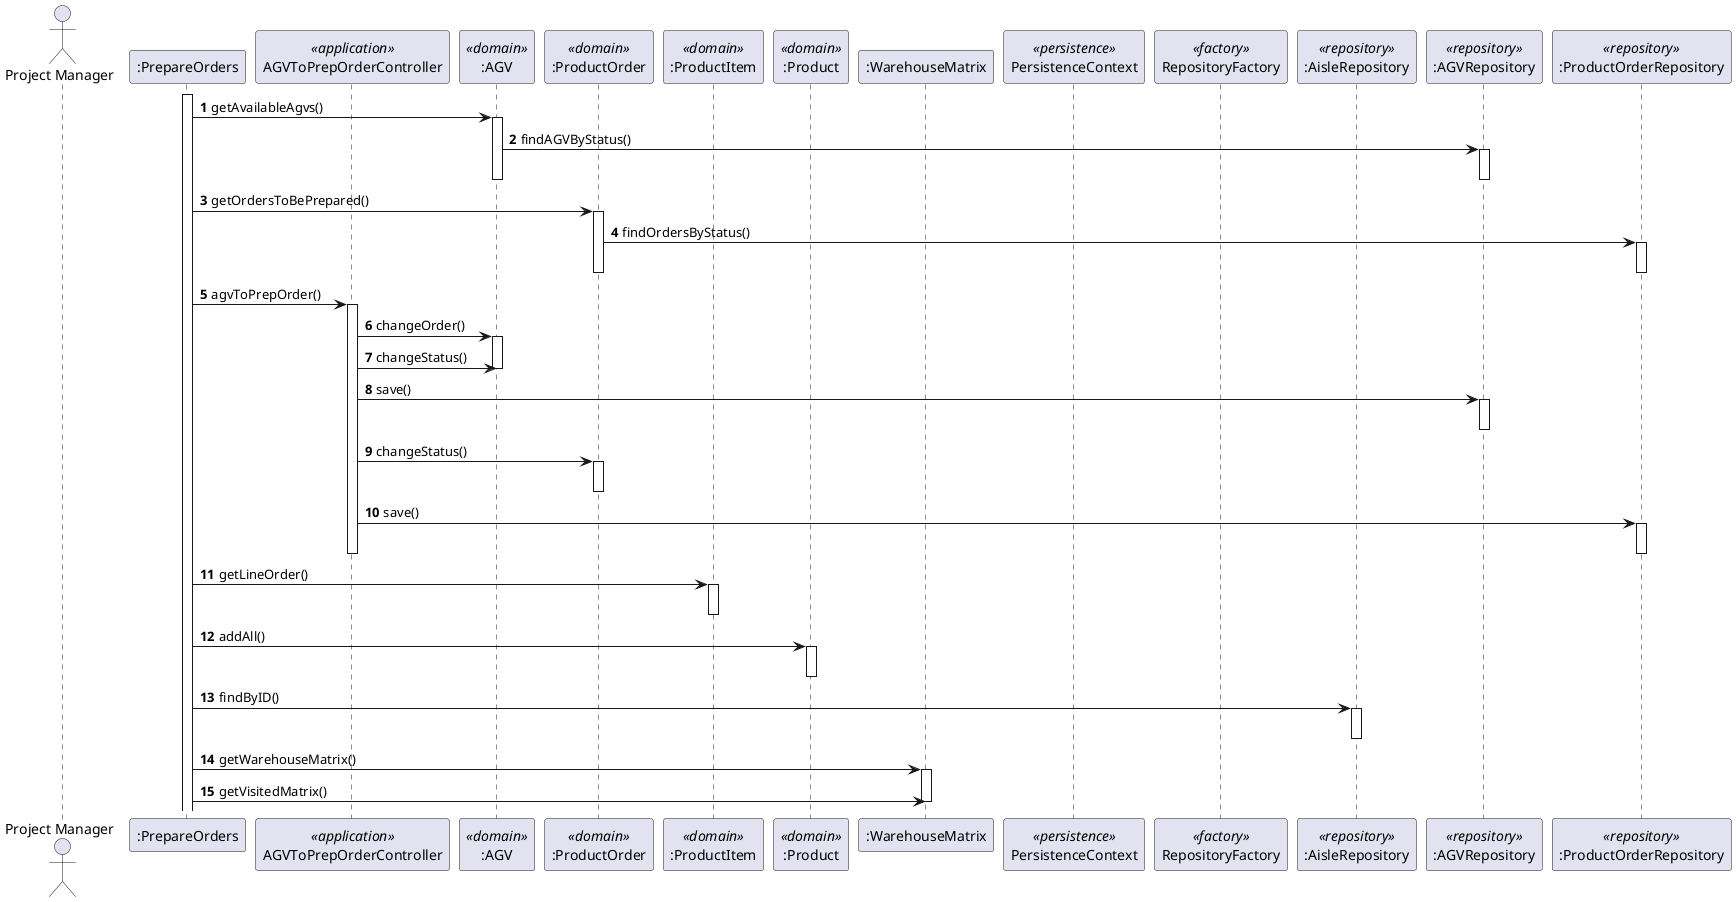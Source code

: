 @startuml
autonumber

actor "Project Manager" as PM
participant ":PrepareOrders" as PrepO
participant "AGVToPrepOrderController" as CTRL <<application>>
participant ":AGV" as AGV <<domain>>
participant ":ProductOrder" as PO <<domain>>
participant ":ProductItem" as PI <<domain>>
participant ":Product" as Product <<domain>>
participant ":WarehouseMatrix" as WM
participant "PersistenceContext" as PC <<persistence>>
participant "RepositoryFactory" as RF <<factory>>
participant ":AisleRepository" as AisleRepo <<repository>>
participant ":AGVRepository" as AGVRepo <<repository>>
participant ":ProductOrderRepository" as PORepo <<repository>>

activate PrepO

PrepO -> AGV : getAvailableAgvs()
activate AGV

AGV -> AGVRepo : findAGVByStatus()
activate AGVRepo

deactivate AGVRepo
deactivate AGV
PrepO -> PO : getOrdersToBePrepared()
activate PO

PO -> PORepo : findOrdersByStatus()
activate PORepo

deactivate PORepo
deactivate PO
PrepO -> CTRL : agvToPrepOrder()
activate CTRL

CTRL -> AGV : changeOrder()
activate AGV
CTRL -> AGV : changeStatus()

deactivate AGV
CTRL -> AGVRepo : save()
activate AGVRepo

deactivate AGVRepo
CTRL -> PO : changeStatus()
activate PO

deactivate PO
CTRL -> PORepo : save()
activate PORepo

deactivate PORepo
deactivate CTRL
PrepO -> PI : getLineOrder()
activate PI

deactivate PI
PrepO -> Product : addAll()
activate Product

deactivate Product
PrepO -> AisleRepo : findByID()
activate AisleRepo

deactivate AisleRepo
PrepO -> WM : getWarehouseMatrix()
activate WM
PrepO -> WM : getVisitedMatrix()
deactivate WM



@enduml